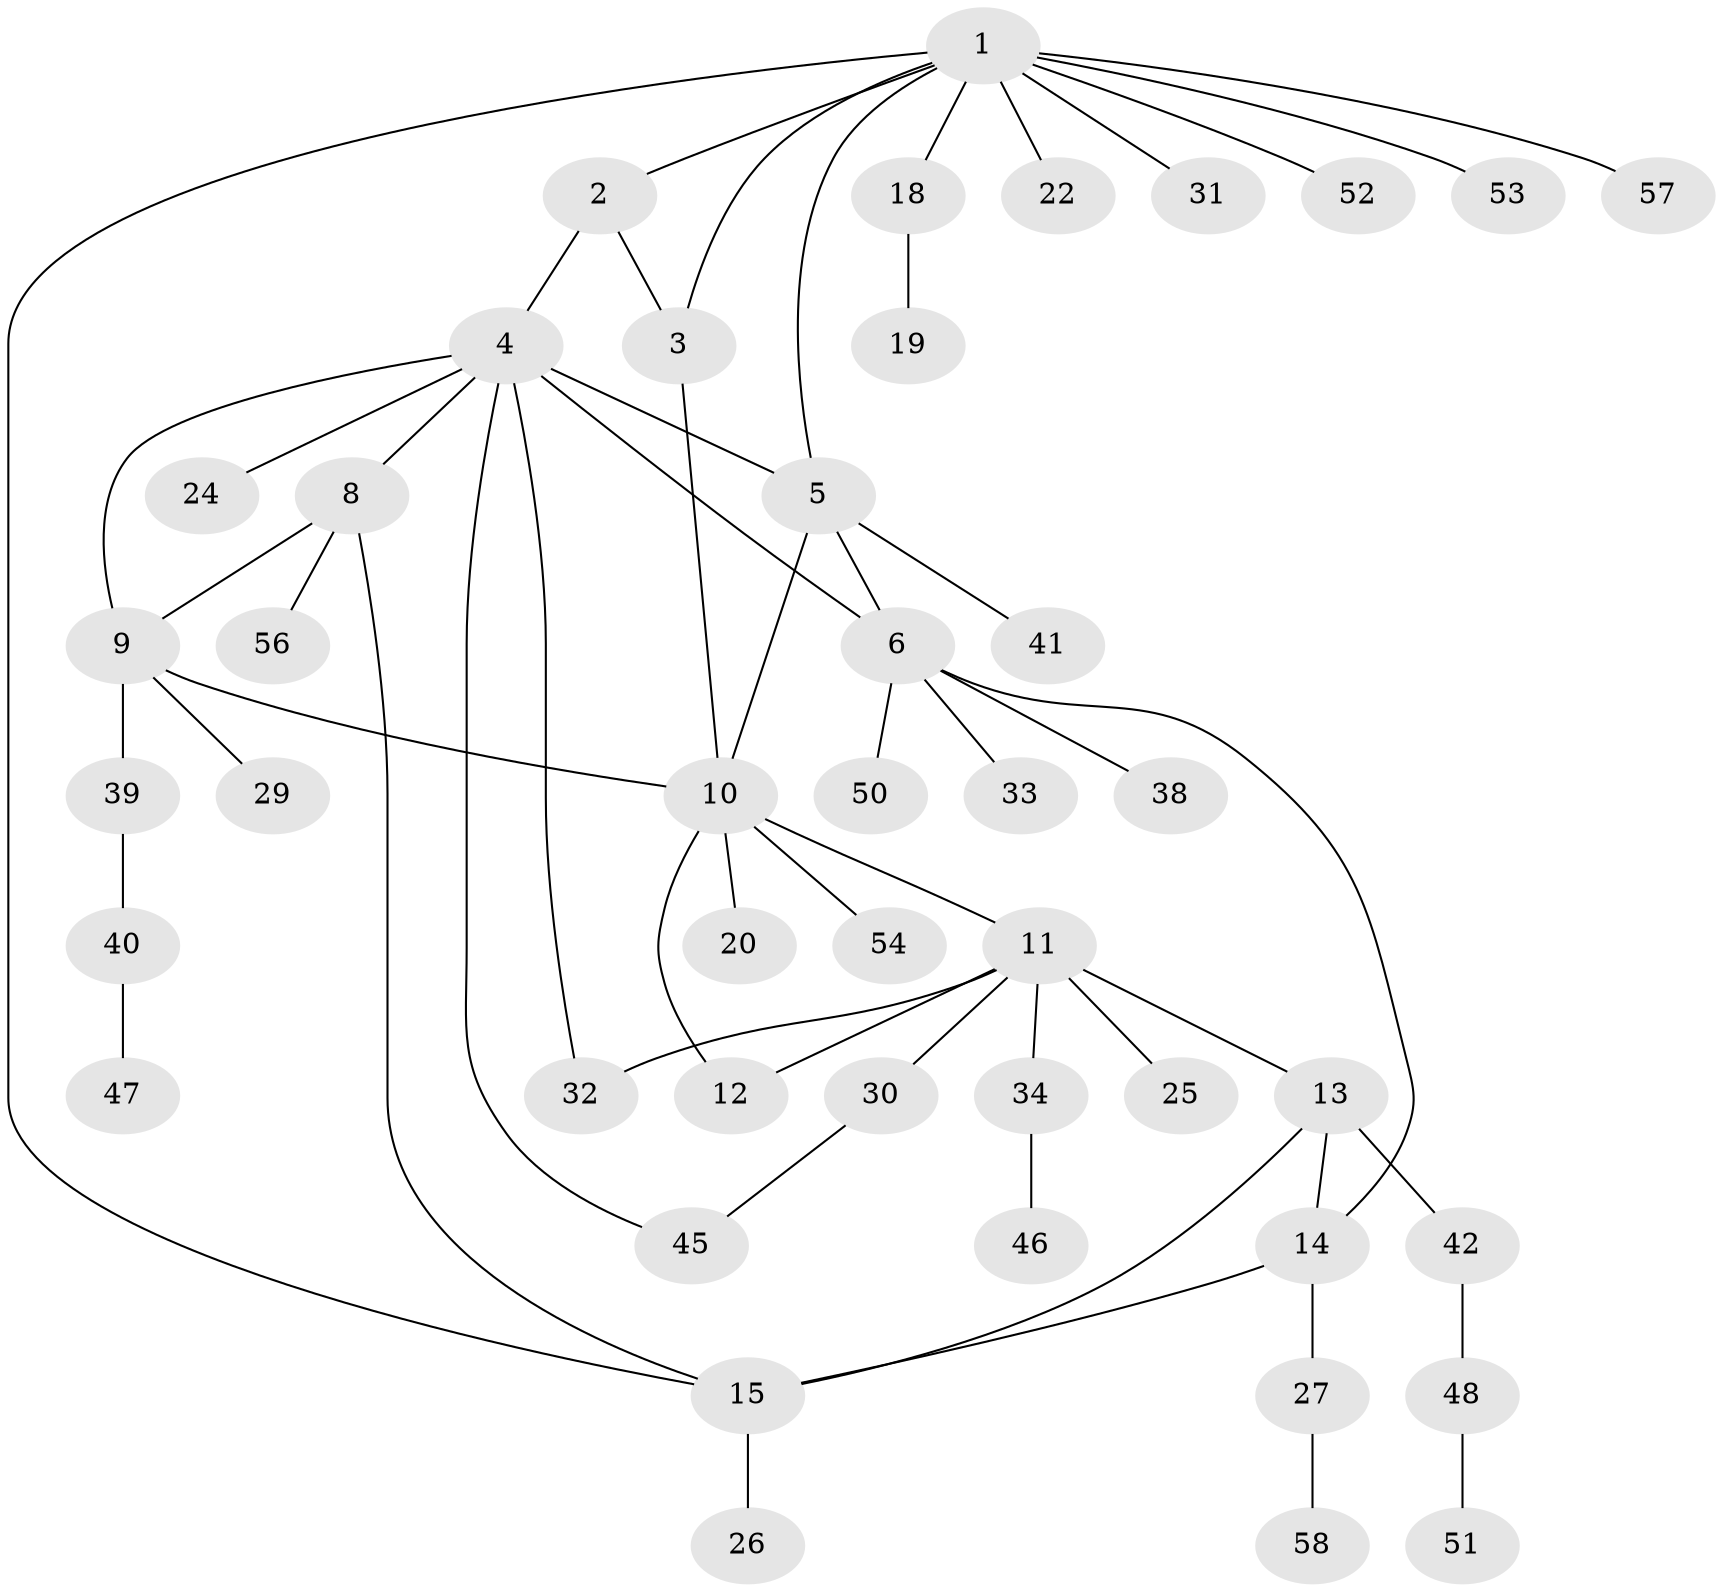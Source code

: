 // original degree distribution, {11: 0.016666666666666666, 4: 0.016666666666666666, 3: 0.1, 6: 0.03333333333333333, 7: 0.05, 5: 0.06666666666666667, 8: 0.016666666666666666, 2: 0.13333333333333333, 1: 0.5666666666666667}
// Generated by graph-tools (version 1.1) at 2025/11/02/27/25 16:11:31]
// undirected, 45 vertices, 57 edges
graph export_dot {
graph [start="1"]
  node [color=gray90,style=filled];
  1 [super="+35"];
  2 [super="+21"];
  3;
  4 [super="+7"];
  5 [super="+43"];
  6 [super="+44"];
  8 [super="+28"];
  9 [super="+16"];
  10 [super="+17"];
  11 [super="+23"];
  12;
  13 [super="+60"];
  14 [super="+36"];
  15;
  18 [super="+55"];
  19;
  20;
  22;
  24;
  25;
  26;
  27;
  29;
  30 [super="+37"];
  31;
  32;
  33;
  34;
  38;
  39 [super="+59"];
  40;
  41;
  42;
  45;
  46;
  47;
  48 [super="+49"];
  50;
  51;
  52;
  53;
  54;
  56;
  57;
  58;
  1 -- 2;
  1 -- 3;
  1 -- 5;
  1 -- 15;
  1 -- 18;
  1 -- 22;
  1 -- 31;
  1 -- 52;
  1 -- 53;
  1 -- 57;
  2 -- 3;
  2 -- 4;
  3 -- 10;
  4 -- 5;
  4 -- 6;
  4 -- 32;
  4 -- 8;
  4 -- 9;
  4 -- 45;
  4 -- 24;
  5 -- 6;
  5 -- 10;
  5 -- 41;
  6 -- 14;
  6 -- 33;
  6 -- 38;
  6 -- 50;
  8 -- 9;
  8 -- 15;
  8 -- 56;
  9 -- 10;
  9 -- 29;
  9 -- 39;
  10 -- 11;
  10 -- 12;
  10 -- 20;
  10 -- 54;
  11 -- 12;
  11 -- 13;
  11 -- 25;
  11 -- 30;
  11 -- 32;
  11 -- 34;
  13 -- 14;
  13 -- 15;
  13 -- 42;
  14 -- 15;
  14 -- 27;
  15 -- 26;
  18 -- 19;
  27 -- 58;
  30 -- 45;
  34 -- 46;
  39 -- 40;
  40 -- 47;
  42 -- 48;
  48 -- 51;
}
